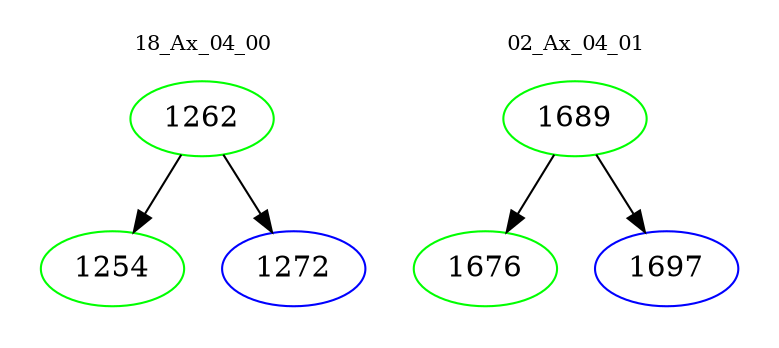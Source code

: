 digraph{
subgraph cluster_0 {
color = white
label = "18_Ax_04_00";
fontsize=10;
T0_1262 [label="1262", color="green"]
T0_1262 -> T0_1254 [color="black"]
T0_1254 [label="1254", color="green"]
T0_1262 -> T0_1272 [color="black"]
T0_1272 [label="1272", color="blue"]
}
subgraph cluster_1 {
color = white
label = "02_Ax_04_01";
fontsize=10;
T1_1689 [label="1689", color="green"]
T1_1689 -> T1_1676 [color="black"]
T1_1676 [label="1676", color="green"]
T1_1689 -> T1_1697 [color="black"]
T1_1697 [label="1697", color="blue"]
}
}
